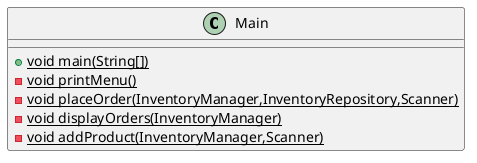 @startuml
class Main {
+ {static} void main(String[])
- {static} void printMenu()
- {static} void placeOrder(InventoryManager,InventoryRepository,Scanner)
- {static} void displayOrders(InventoryManager)
- {static} void addProduct(InventoryManager,Scanner)
}
@enduml